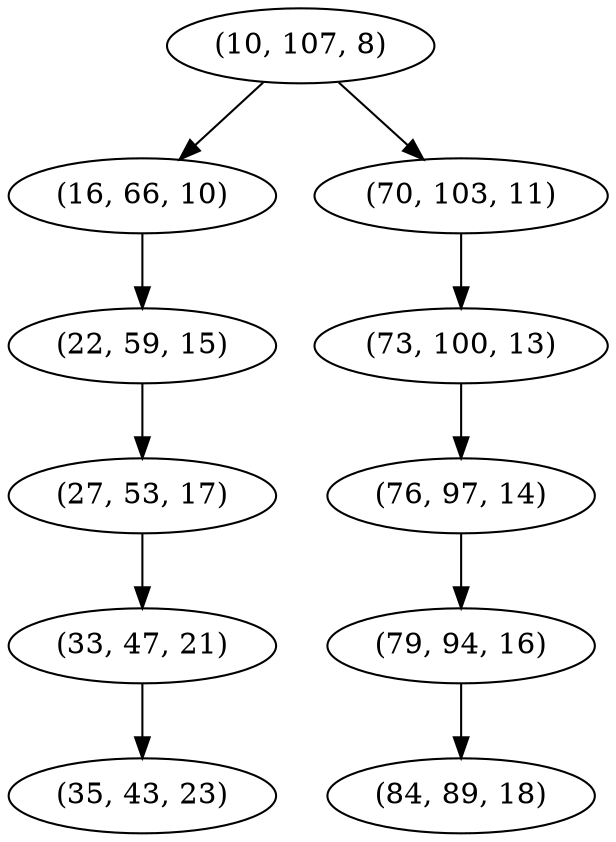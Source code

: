 digraph tree {
    "(10, 107, 8)";
    "(16, 66, 10)";
    "(22, 59, 15)";
    "(27, 53, 17)";
    "(33, 47, 21)";
    "(35, 43, 23)";
    "(70, 103, 11)";
    "(73, 100, 13)";
    "(76, 97, 14)";
    "(79, 94, 16)";
    "(84, 89, 18)";
    "(10, 107, 8)" -> "(16, 66, 10)";
    "(10, 107, 8)" -> "(70, 103, 11)";
    "(16, 66, 10)" -> "(22, 59, 15)";
    "(22, 59, 15)" -> "(27, 53, 17)";
    "(27, 53, 17)" -> "(33, 47, 21)";
    "(33, 47, 21)" -> "(35, 43, 23)";
    "(70, 103, 11)" -> "(73, 100, 13)";
    "(73, 100, 13)" -> "(76, 97, 14)";
    "(76, 97, 14)" -> "(79, 94, 16)";
    "(79, 94, 16)" -> "(84, 89, 18)";
}

